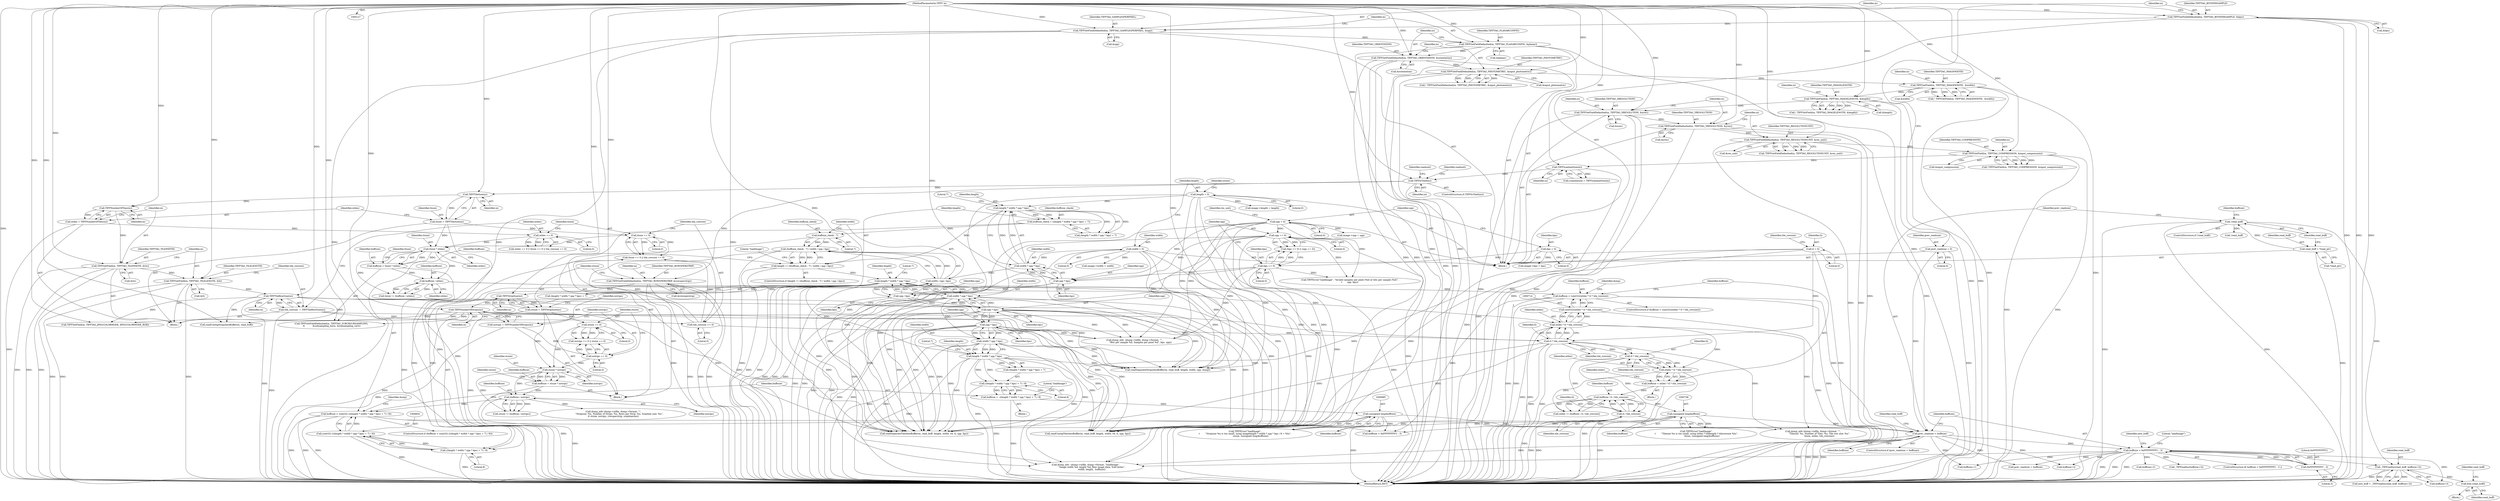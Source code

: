 digraph "0_libtiff_83a4b92815ea04969d494416eaae3d4c6b338e4a#diff-c8b4b355f9b5c06d585b23138e1c185f_5@API" {
"1001009" [label="(Call,free (read_buff))"];
"1001000" [label="(Call,_TIFFrealloc(read_buff, buffsize+3))"];
"1000954" [label="(Call,!read_buff)"];
"1000949" [label="(Call,read_buff = *read_ptr)"];
"1000986" [label="(Call,buffsize > 0xFFFFFFFFU - 3)"];
"1000981" [label="(Call,prev_readsize < buffsize)"];
"1000229" [label="(Call,prev_readsize = 0)"];
"1000711" [label="(Call,buffsize < (uint32)(ntiles * tl * tile_rowsize))"];
"1000700" [label="(Call,buffsize / ntiles)"];
"1000692" [label="(Call,buffsize = tlsize * ntiles)"];
"1000694" [label="(Call,tlsize * ntiles)"];
"1000679" [label="(Call,tlsize == 0)"];
"1000651" [label="(Call,tlsize = TIFFTileSize(in))"];
"1000653" [label="(Call,TIFFTileSize(in))"];
"1000645" [label="(Call,TIFFIsTiled(in))"];
"1000422" [label="(Call,TIFFScanlineSize(in))"];
"1000304" [label="(Call,TIFFGetField(in, TIFFTAG_COMPRESSION, &input_compression))"];
"1000294" [label="(Call,TIFFGetFieldDefaulted(in, TIFFTAG_RESOLUTIONUNIT, &res_unit))"];
"1000287" [label="(Call,TIFFGetFieldDefaulted(in, TIFFTAG_YRESOLUTION, &yres))"];
"1000282" [label="(Call,TIFFGetFieldDefaulted(in, TIFFTAG_XRESOLUTION, &xres))"];
"1000274" [label="(Call,TIFFGetField(in, TIFFTAG_IMAGELENGTH, &length))"];
"1000264" [label="(Call,TIFFGetField(in, TIFFTAG_IMAGEWIDTH,  &width))"];
"1000254" [label="(Call,TIFFGetFieldDefaulted(in, TIFFTAG_PHOTOMETRIC, &input_photometric))"];
"1000247" [label="(Call,TIFFGetFieldDefaulted(in, TIFFTAG_ORIENTATION, &orientation))"];
"1000242" [label="(Call,TIFFGetFieldDefaulted(in, TIFFTAG_PLANARCONFIG, &planar))"];
"1000237" [label="(Call,TIFFGetFieldDefaulted(in, TIFFTAG_SAMPLESPERPIXEL, &spp))"];
"1000232" [label="(Call,TIFFGetFieldDefaulted(in, TIFFTAG_BITSPERSAMPLE, &bps))"];
"1000128" [label="(MethodParameterIn,TIFF* in)"];
"1000675" [label="(Call,ntiles == 0)"];
"1000655" [label="(Call,ntiles = TIFFNumberOfTiles(in))"];
"1000657" [label="(Call,TIFFNumberOfTiles(in))"];
"1000713" [label="(Call,(uint32)(ntiles * tl * tile_rowsize))"];
"1000715" [label="(Call,ntiles * tl * tile_rowsize)"];
"1000717" [label="(Call,tl * tile_rowsize)"];
"1000209" [label="(Call,tl = 0)"];
"1000682" [label="(Call,tile_rowsize == 0)"];
"1000669" [label="(Call,tile_rowsize  = TIFFTileRowSize(in))"];
"1000671" [label="(Call,TIFFTileRowSize(in))"];
"1000664" [label="(Call,TIFFGetField(in, TIFFTAG_TILELENGTH, &tl))"];
"1000659" [label="(Call,TIFFGetField(in, TIFFTAG_TILEWIDTH, &tw))"];
"1000851" [label="(Call,buffsize < (uint32) (((length * width * spp * bps) + 7) / 8))"];
"1000810" [label="(Call,buffsize / nstrips)"];
"1000802" [label="(Call,buffsize = stsize * nstrips)"];
"1000804" [label="(Call,stsize * nstrips)"];
"1000779" [label="(Call,stsize = TIFFStripSize(in))"];
"1000781" [label="(Call,TIFFStripSize(in))"];
"1000774" [label="(Call,TIFFGetFieldDefaulted(in, TIFFTAG_ROWSPERSTRIP, &rowsperstrip))"];
"1000792" [label="(Call,stsize == 0)"];
"1000789" [label="(Call,nstrips == 0)"];
"1000783" [label="(Call,nstrips = TIFFNumberOfStrips(in))"];
"1000785" [label="(Call,TIFFNumberOfStrips(in))"];
"1000853" [label="(Call,(uint32) (((length * width * spp * bps) + 7) / 8))"];
"1000855" [label="(Call,((length * width * spp * bps) + 7) / 8)"];
"1000857" [label="(Call,length * width * spp * bps)"];
"1000832" [label="(Call,length != ((buffsize_check - 7) / width / spp / bps))"];
"1000823" [label="(Call,length * width * spp * bps)"];
"1000185" [label="(Call,length = 0)"];
"1000825" [label="(Call,width * spp * bps)"];
"1000181" [label="(Call,width = 0)"];
"1000827" [label="(Call,spp * bps)"];
"1000632" [label="(Call,spp == 0)"];
"1000159" [label="(Call,spp = 0)"];
"1000629" [label="(Call,bps == 0)"];
"1000155" [label="(Call,bps = 0)"];
"1000834" [label="(Call,(buffsize_check - 7) / width / spp / bps)"];
"1000835" [label="(Call,buffsize_check - 7)"];
"1000820" [label="(Call,buffsize_check = ((length * width * spp * bps) + 7))"];
"1000838" [label="(Call,width / spp / bps)"];
"1000840" [label="(Call,spp / bps)"];
"1000859" [label="(Call,width * spp * bps)"];
"1000861" [label="(Call,spp * bps)"];
"1000884" [label="(Call,(unsigned long)buffsize)"];
"1000867" [label="(Call,buffsize =  ((length * width * spp * bps) + 7) / 8)"];
"1000869" [label="(Call,((length * width * spp * bps) + 7) / 8)"];
"1000871" [label="(Call,length * width * spp * bps)"];
"1000873" [label="(Call,width * spp * bps)"];
"1000875" [label="(Call,spp * bps)"];
"1000747" [label="(Call,(unsigned long)buffsize)"];
"1000731" [label="(Call,buffsize / tl / tile_rowsize)"];
"1000721" [label="(Call,buffsize = ntiles * tl * tile_rowsize)"];
"1000723" [label="(Call,ntiles * tl * tile_rowsize)"];
"1000725" [label="(Call,tl * tile_rowsize)"];
"1000733" [label="(Call,tl / tile_rowsize)"];
"1000988" [label="(Call,0xFFFFFFFFU - 3)"];
"1000884" [label="(Call,(unsigned long)buffsize)"];
"1000161" [label="(Literal,0)"];
"1000949" [label="(Call,read_buff = *read_ptr)"];
"1001015" [label="(Call,_TIFFmalloc(buffsize+3))"];
"1000296" [label="(Identifier,TIFFTAG_RESOLUTIONUNIT)"];
"1000257" [label="(Call,&input_photometric)"];
"1000980" [label="(ControlStructure,if (prev_readsize < buffsize))"];
"1000284" [label="(Identifier,TIFFTAG_XRESOLUTION)"];
"1000832" [label="(Call,length != ((buffsize_check - 7) / width / spp / bps))"];
"1000842" [label="(Identifier,bps)"];
"1000696" [label="(Identifier,ntiles)"];
"1000756" [label="(Call,dump_info (dump->infile, dump->format, \"\", \n                 \"Tilesize: %u, Number of Tiles: %u, Tile row size: %u\",\n                 tlsize, ntiles, tile_rowsize))"];
"1000658" [label="(Identifier,in)"];
"1000444" [label="(Call,image->length = length)"];
"1000297" [label="(Call,&res_unit)"];
"1000881" [label="(Literal,\"loadImage\")"];
"1000683" [label="(Identifier,tile_rowsize)"];
"1000255" [label="(Identifier,in)"];
"1000845" [label="(Literal,\"loadImage\")"];
"1000821" [label="(Identifier,buffsize_check)"];
"1001024" [label="(Call,!read_buff)"];
"1000857" [label="(Call,length * width * spp * bps)"];
"1000304" [label="(Call,TIFFGetField(in, TIFFTAG_COMPRESSION, &input_compression))"];
"1000856" [label="(Call,(length * width * spp * bps) + 7)"];
"1000265" [label="(Identifier,in)"];
"1000851" [label="(Call,buffsize < (uint32) (((length * width * spp * bps) + 7) / 8))"];
"1000248" [label="(Identifier,in)"];
"1000672" [label="(Identifier,in)"];
"1000811" [label="(Identifier,buffsize)"];
"1000190" [label="(Identifier,stsize)"];
"1000181" [label="(Call,width = 0)"];
"1001009" [label="(Call,free (read_buff))"];
"1000645" [label="(Call,TIFFIsTiled(in))"];
"1000863" [label="(Identifier,bps)"];
"1000636" [label="(Call,TIFFError(\"loadImage\", \"Invalid samples per pixel (%d) or bits per sample (%d)\",\n\t       spp, bps))"];
"1001008" [label="(Block,)"];
"1001177" [label="(Call,dump_info  (dump->infile, dump->format, \"\", \n                \"Bits per sample %d, Samples per pixel %d\", bps, spp))"];
"1000988" [label="(Call,0xFFFFFFFFU - 3)"];
"1000868" [label="(Identifier,buffsize)"];
"1000263" [label="(Call,! TIFFGetField(in, TIFFTAG_IMAGEWIDTH,  &width))"];
"1000730" [label="(Identifier,ntiles)"];
"1000420" [label="(Call,scanlinesize = TIFFScanlineSize(in))"];
"1000256" [label="(Identifier,TIFFTAG_PHOTOMETRIC)"];
"1000867" [label="(Call,buffsize =  ((length * width * spp * bps) + 7) / 8)"];
"1000726" [label="(Identifier,tl)"];
"1000880" [label="(Call,TIFFError(\"loadImage\",\n\t        \"Stripsize %u is too small, using imagelength * width * spp * bps / 8 = %lu\",\n                stsize, (unsigned long)buffsize))"];
"1000802" [label="(Call,buffsize = stsize * nstrips)"];
"1000805" [label="(Identifier,stsize)"];
"1000824" [label="(Identifier,length)"];
"1000862" [label="(Identifier,spp)"];
"1000237" [label="(Call,TIFFGetFieldDefaulted(in, TIFFTAG_SAMPLESPERPIXEL, &spp))"];
"1000132" [label="(Block,)"];
"1000424" [label="(Call,image->bps = bps)"];
"1000699" [label="(Identifier,tlsize)"];
"1000266" [label="(Identifier,TIFFTAG_IMAGEWIDTH)"];
"1001025" [label="(Identifier,read_buff)"];
"1000827" [label="(Call,spp * bps)"];
"1000285" [label="(Call,&xres)"];
"1000429" [label="(Call,image->spp = spp)"];
"1000633" [label="(Identifier,spp)"];
"1000864" [label="(Literal,7)"];
"1000869" [label="(Call,((length * width * spp * bps) + 7) / 8)"];
"1000985" [label="(ControlStructure,if( buffsize > 0xFFFFFFFFU - 3 ))"];
"1001002" [label="(Call,buffsize+3)"];
"1000238" [label="(Identifier,in)"];
"1001041" [label="(Call,buffsize+1)"];
"1000853" [label="(Call,(uint32) (((length * width * spp * bps) + 7) / 8))"];
"1000656" [label="(Identifier,ntiles)"];
"1000998" [label="(Call,new_buff = _TIFFrealloc(read_buff, buffsize+3))"];
"1000678" [label="(Call,tlsize == 0 || tile_rowsize == 0)"];
"1000239" [label="(Identifier,TIFFTAG_SAMPLESPERPIXEL)"];
"1000890" [label="(Identifier,dump)"];
"1000783" [label="(Call,nstrips = TIFFNumberOfStrips(in))"];
"1000825" [label="(Call,width * spp * bps)"];
"1000828" [label="(Identifier,spp)"];
"1000159" [label="(Call,spp = 0)"];
"1000183" [label="(Literal,0)"];
"1000749" [label="(Identifier,buffsize)"];
"1000651" [label="(Call,tlsize = TIFFTileSize(in))"];
"1000244" [label="(Identifier,TIFFTAG_PLANARCONFIG)"];
"1000772" [label="(Identifier,readunit)"];
"1000820" [label="(Call,buffsize_check = ((length * width * spp * bps) + 7))"];
"1000874" [label="(Identifier,width)"];
"1000779" [label="(Call,stsize = TIFFStripSize(in))"];
"1000950" [label="(Identifier,read_buff)"];
"1000789" [label="(Call,nstrips == 0)"];
"1000666" [label="(Identifier,TIFFTAG_TILELENGTH)"];
"1000829" [label="(Identifier,bps)"];
"1000710" [label="(ControlStructure,if (buffsize < (uint32)(ntiles * tl * tile_rowsize)))"];
"1000289" [label="(Identifier,TIFFTAG_YRESOLUTION)"];
"1000723" [label="(Call,ntiles * tl * tile_rowsize)"];
"1000655" [label="(Call,ntiles = TIFFNumberOfTiles(in))"];
"1000156" [label="(Identifier,bps)"];
"1000306" [label="(Identifier,TIFFTAG_COMPRESSION)"];
"1000649" [label="(Identifier,readunit)"];
"1001001" [label="(Identifier,read_buff)"];
"1000293" [label="(Call,!TIFFGetFieldDefaulted(in, TIFFTAG_RESOLUTIONUNIT, &res_unit))"];
"1000267" [label="(Call,&width)"];
"1000982" [label="(Identifier,prev_readsize)"];
"1000422" [label="(Call,TIFFScanlineSize(in))"];
"1001000" [label="(Call,_TIFFrealloc(read_buff, buffsize+3))"];
"1000747" [label="(Call,(unsigned long)buffsize)"];
"1000837" [label="(Literal,7)"];
"1000277" [label="(Call,&length)"];
"1000914" [label="(Call,TIFFSetField(in, TIFFTAG_JPEGCOLORMODE, JPEGCOLORMODE_RGB))"];
"1000676" [label="(Identifier,ntiles)"];
"1000875" [label="(Call,spp * bps)"];
"1000295" [label="(Identifier,in)"];
"1000674" [label="(Call,ntiles == 0 || tlsize == 0 || tile_rowsize == 0)"];
"1000833" [label="(Identifier,length)"];
"1001048" [label="(Call,buffsize+2)"];
"1000423" [label="(Identifier,in)"];
"1000653" [label="(Call,TIFFTileSize(in))"];
"1000886" [label="(Identifier,buffsize)"];
"1000830" [label="(Literal,7)"];
"1000667" [label="(Call,&tl)"];
"1000264" [label="(Call,TIFFGetField(in, TIFFTAG_IMAGEWIDTH,  &width))"];
"1000670" [label="(Identifier,tile_rowsize)"];
"1000185" [label="(Call,length = 0)"];
"1000652" [label="(Identifier,tlsize)"];
"1000646" [label="(Identifier,in)"];
"1000242" [label="(Call,TIFFGetFieldDefaulted(in, TIFFTAG_PLANARCONFIG, &planar))"];
"1000860" [label="(Identifier,width)"];
"1000711" [label="(Call,buffsize < (uint32)(ntiles * tl * tile_rowsize))"];
"1000700" [label="(Call,buffsize / ntiles)"];
"1000632" [label="(Call,spp == 0)"];
"1000283" [label="(Identifier,in)"];
"1000662" [label="(Call,&tw)"];
"1000659" [label="(Call,TIFFGetField(in, TIFFTAG_TILEWIDTH, &tw))"];
"1000839" [label="(Identifier,width)"];
"1000727" [label="(Identifier,tile_rowsize)"];
"1000679" [label="(Call,tlsize == 0)"];
"1000230" [label="(Identifier,prev_readsize)"];
"1000243" [label="(Identifier,in)"];
"1000290" [label="(Call,&yres)"];
"1000809" [label="(Identifier,stsize)"];
"1000305" [label="(Identifier,in)"];
"1000247" [label="(Call,TIFFGetFieldDefaulted(in, TIFFTAG_ORIENTATION, &orientation))"];
"1000249" [label="(Identifier,TIFFTAG_ORIENTATION)"];
"1000831" [label="(ControlStructure,if (length != ((buffsize_check - 7) / width / spp / bps)))"];
"1000634" [label="(Literal,0)"];
"1000721" [label="(Call,buffsize = ntiles * tl * tile_rowsize)"];
"1000664" [label="(Call,TIFFGetField(in, TIFFTAG_TILELENGTH, &tl))"];
"1000718" [label="(Identifier,tl)"];
"1000628" [label="(Call,(bps == 0) || (spp == 0))"];
"1000439" [label="(Call,image->width = width)"];
"1000808" [label="(Call,stsize != (buffsize / nstrips))"];
"1000160" [label="(Identifier,spp)"];
"1000669" [label="(Call,tile_rowsize  = TIFFTileRowSize(in))"];
"1000720" [label="(Block,)"];
"1000861" [label="(Call,spp * bps)"];
"1001084" [label="(Call,readSeparateStripsIntoBuffer(in, read_buff, length, width, spp, dump))"];
"1000253" [label="(Call,! TIFFGetFieldDefaulted(in, TIFFTAG_PHOTOMETRIC, &input_photometric))"];
"1000769" [label="(Block,)"];
"1000234" [label="(Identifier,TIFFTAG_BITSPERSAMPLE)"];
"1000850" [label="(ControlStructure,if (buffsize < (uint32) (((length * width * spp * bps) + 7) / 8)))"];
"1000866" [label="(Block,)"];
"1000870" [label="(Call,(length * width * spp * bps) + 7)"];
"1000182" [label="(Identifier,width)"];
"1000712" [label="(Identifier,buffsize)"];
"1000753" [label="(Identifier,dump)"];
"1000774" [label="(Call,TIFFGetFieldDefaulted(in, TIFFTAG_ROWSPERSTRIP, &rowsperstrip))"];
"1001107" [label="(Call,readContigTilesIntoBuffer(in, read_buff, length, width, tw, tl, spp, bps))"];
"1000735" [label="(Identifier,tile_rowsize)"];
"1000989" [label="(Literal,0xFFFFFFFFU)"];
"1000786" [label="(Identifier,in)"];
"1000303" [label="(Call,!TIFFGetField(in, TIFFTAG_COMPRESSION, &input_compression))"];
"1001012" [label="(Identifier,read_buff)"];
"1000722" [label="(Identifier,buffsize)"];
"1000782" [label="(Identifier,in)"];
"1000715" [label="(Call,ntiles * tl * tile_rowsize)"];
"1000671" [label="(Call,TIFFTileRowSize(in))"];
"1000250" [label="(Call,&orientation)"];
"1000951" [label="(Call,*read_ptr)"];
"1000834" [label="(Call,(buffsize_check - 7) / width / spp / bps)"];
"1000986" [label="(Call,buffsize > 0xFFFFFFFFU - 3)"];
"1000629" [label="(Call,bps == 0)"];
"1000214" [label="(Identifier,tile_rowsize)"];
"1001010" [label="(Identifier,read_buff)"];
"1000695" [label="(Identifier,tlsize)"];
"1000803" [label="(Identifier,buffsize)"];
"1001214" [label="(MethodReturn,RET)"];
"1000858" [label="(Identifier,length)"];
"1000675" [label="(Call,ntiles == 0)"];
"1000804" [label="(Call,stsize * nstrips)"];
"1000240" [label="(Call,&spp)"];
"1000893" [label="(Call,dump_info (dump->infile, dump->format, \"\",\n                 \"Stripsize: %u, Number of Strips: %u, Rows per Strip: %u, Scanline size: %u\",\n\t\t stsize, nstrips, rowsperstrip, scanlinesize))"];
"1000983" [label="(Identifier,buffsize)"];
"1000859" [label="(Call,width * spp * bps)"];
"1000925" [label="(Call,TIFFGetFieldDefaulted(in, TIFFTAG_YCBCRSUBSAMPLING,\n \t\t           &subsampling_horiz, &subsampling_vert))"];
"1000791" [label="(Literal,0)"];
"1000187" [label="(Literal,0)"];
"1000211" [label="(Literal,0)"];
"1000231" [label="(Literal,0)"];
"1000694" [label="(Call,tlsize * ntiles)"];
"1000288" [label="(Identifier,in)"];
"1000698" [label="(Call,tlsize != (buffsize / ntiles))"];
"1000840" [label="(Call,spp / bps)"];
"1000630" [label="(Identifier,bps)"];
"1000233" [label="(Identifier,in)"];
"1000665" [label="(Identifier,in)"];
"1000307" [label="(Call,&input_compression)"];
"1000810" [label="(Call,buffsize / nstrips)"];
"1000682" [label="(Call,tile_rowsize == 0)"];
"1000981" [label="(Call,prev_readsize < buffsize)"];
"1000725" [label="(Call,tl * tile_rowsize)"];
"1000282" [label="(Call,TIFFGetFieldDefaulted(in, TIFFTAG_XRESOLUTION, &xres))"];
"1000294" [label="(Call,TIFFGetFieldDefaulted(in, TIFFTAG_RESOLUTIONUNIT, &res_unit))"];
"1000958" [label="(Call,buffsize > 0xFFFFFFFFU - 3)"];
"1000128" [label="(MethodParameterIn,TIFF* in)"];
"1000877" [label="(Identifier,bps)"];
"1000713" [label="(Call,(uint32)(ntiles * tl * tile_rowsize))"];
"1000692" [label="(Call,buffsize = tlsize * ntiles)"];
"1000274" [label="(Call,TIFFGetField(in, TIFFTAG_IMAGELENGTH, &length))"];
"1000235" [label="(Call,&bps)"];
"1000677" [label="(Literal,0)"];
"1000793" [label="(Identifier,stsize)"];
"1000186" [label="(Identifier,length)"];
"1000232" [label="(Call,TIFFGetFieldDefaulted(in, TIFFTAG_BITSPERSAMPLE, &bps))"];
"1000660" [label="(Identifier,in)"];
"1000729" [label="(Call,ntiles != (buffsize / tl / tile_rowsize))"];
"1000733" [label="(Call,tl / tile_rowsize)"];
"1000654" [label="(Identifier,in)"];
"1000781" [label="(Call,TIFFStripSize(in))"];
"1000164" [label="(Identifier,res_unit)"];
"1000812" [label="(Identifier,nstrips)"];
"1000954" [label="(Call,!read_buff)"];
"1000841" [label="(Identifier,spp)"];
"1000879" [label="(Literal,8)"];
"1000743" [label="(Call,TIFFError(\"loadImage\",\n\t        \"Tilesize %u is too small, using ntiles * tilelength * tilerowsize %lu\",\n                tlsize, (unsigned long)buffsize))"];
"1000701" [label="(Identifier,buffsize)"];
"1000717" [label="(Call,tl * tile_rowsize)"];
"1000693" [label="(Identifier,buffsize)"];
"1000275" [label="(Identifier,in)"];
"1000681" [label="(Literal,0)"];
"1000229" [label="(Call,prev_readsize = 0)"];
"1000210" [label="(Identifier,tl)"];
"1000273" [label="(Call,! TIFFGetField(in, TIFFTAG_IMAGELENGTH, &length))"];
"1000155" [label="(Call,bps = 0)"];
"1000254" [label="(Call,TIFFGetFieldDefaulted(in, TIFFTAG_PHOTOMETRIC, &input_photometric))"];
"1000878" [label="(Literal,7)"];
"1000838" [label="(Call,width / spp / bps)"];
"1000865" [label="(Literal,8)"];
"1000716" [label="(Identifier,ntiles)"];
"1000684" [label="(Literal,0)"];
"1000657" [label="(Call,TIFFNumberOfTiles(in))"];
"1000245" [label="(Call,&planar)"];
"1000776" [label="(Identifier,TIFFTAG_ROWSPERSTRIP)"];
"1000790" [label="(Identifier,nstrips)"];
"1000157" [label="(Literal,0)"];
"1000873" [label="(Call,width * spp * bps)"];
"1000784" [label="(Identifier,nstrips)"];
"1000647" [label="(Block,)"];
"1000734" [label="(Identifier,tl)"];
"1000644" [label="(ControlStructure,if (TIFFIsTiled(in)))"];
"1000806" [label="(Identifier,nstrips)"];
"1000702" [label="(Identifier,ntiles)"];
"1000777" [label="(Call,&rowsperstrip)"];
"1000287" [label="(Call,TIFFGetFieldDefaulted(in, TIFFTAG_YRESOLUTION, &yres))"];
"1000855" [label="(Call,((length * width * spp * bps) + 7) / 8)"];
"1000993" [label="(Literal,\"loadImage\")"];
"1000852" [label="(Identifier,buffsize)"];
"1000719" [label="(Identifier,tile_rowsize)"];
"1000871" [label="(Call,length * width * spp * bps)"];
"1000876" [label="(Identifier,spp)"];
"1000835" [label="(Call,buffsize_check - 7)"];
"1000209" [label="(Call,tl = 0)"];
"1000661" [label="(Identifier,TIFFTAG_TILEWIDTH)"];
"1000731" [label="(Call,buffsize / tl / tile_rowsize)"];
"1001127" [label="(Call,readSeparateTilesIntoBuffer(in, read_buff, length, width, tw, tl, spp, bps))"];
"1000680" [label="(Identifier,tlsize)"];
"1000836" [label="(Identifier,buffsize_check)"];
"1000794" [label="(Literal,0)"];
"1001052" [label="(Call,prev_readsize = buffsize)"];
"1001165" [label="(Call,dump_info  (dump->infile, dump->format, \"loadImage\", \n                \"Image width %d, length %d, Raw image data, %4d bytes\",\n                width, length,  buffsize))"];
"1000792" [label="(Call,stsize == 0)"];
"1000785" [label="(Call,TIFFNumberOfStrips(in))"];
"1000724" [label="(Identifier,ntiles)"];
"1000999" [label="(Identifier,new_buff)"];
"1000775" [label="(Identifier,in)"];
"1000826" [label="(Identifier,width)"];
"1000955" [label="(Identifier,read_buff)"];
"1001016" [label="(Call,buffsize+3)"];
"1000788" [label="(Call,nstrips == 0 || stsize == 0)"];
"1000823" [label="(Call,length * width * spp * bps)"];
"1000276" [label="(Identifier,TIFFTAG_IMAGELENGTH)"];
"1000990" [label="(Literal,3)"];
"1000732" [label="(Identifier,buffsize)"];
"1000959" [label="(Identifier,buffsize)"];
"1001070" [label="(Call,readContigStripsIntoBuffer(in, read_buff))"];
"1000822" [label="(Call,(length * width * spp * bps) + 7)"];
"1000872" [label="(Identifier,length)"];
"1000987" [label="(Identifier,buffsize)"];
"1000953" [label="(ControlStructure,if (!read_buff))"];
"1000631" [label="(Literal,0)"];
"1000780" [label="(Identifier,stsize)"];
"1001009" -> "1001008"  [label="AST: "];
"1001009" -> "1001010"  [label="CFG: "];
"1001010" -> "1001009"  [label="AST: "];
"1001012" -> "1001009"  [label="CFG: "];
"1001000" -> "1001009"  [label="DDG: "];
"1001000" -> "1000998"  [label="AST: "];
"1001000" -> "1001002"  [label="CFG: "];
"1001001" -> "1001000"  [label="AST: "];
"1001002" -> "1001000"  [label="AST: "];
"1000998" -> "1001000"  [label="CFG: "];
"1001000" -> "1001214"  [label="DDG: "];
"1001000" -> "1000998"  [label="DDG: "];
"1001000" -> "1000998"  [label="DDG: "];
"1000954" -> "1001000"  [label="DDG: "];
"1000986" -> "1001000"  [label="DDG: "];
"1000954" -> "1000953"  [label="AST: "];
"1000954" -> "1000955"  [label="CFG: "];
"1000955" -> "1000954"  [label="AST: "];
"1000959" -> "1000954"  [label="CFG: "];
"1000982" -> "1000954"  [label="CFG: "];
"1000954" -> "1001214"  [label="DDG: "];
"1000954" -> "1001214"  [label="DDG: "];
"1000949" -> "1000954"  [label="DDG: "];
"1000954" -> "1001024"  [label="DDG: "];
"1000949" -> "1000132"  [label="AST: "];
"1000949" -> "1000951"  [label="CFG: "];
"1000950" -> "1000949"  [label="AST: "];
"1000951" -> "1000949"  [label="AST: "];
"1000955" -> "1000949"  [label="CFG: "];
"1000949" -> "1001214"  [label="DDG: "];
"1000986" -> "1000985"  [label="AST: "];
"1000986" -> "1000988"  [label="CFG: "];
"1000987" -> "1000986"  [label="AST: "];
"1000988" -> "1000986"  [label="AST: "];
"1000993" -> "1000986"  [label="CFG: "];
"1000999" -> "1000986"  [label="CFG: "];
"1000986" -> "1001214"  [label="DDG: "];
"1000986" -> "1001214"  [label="DDG: "];
"1000986" -> "1001214"  [label="DDG: "];
"1000981" -> "1000986"  [label="DDG: "];
"1000988" -> "1000986"  [label="DDG: "];
"1000988" -> "1000986"  [label="DDG: "];
"1000986" -> "1001002"  [label="DDG: "];
"1000986" -> "1001015"  [label="DDG: "];
"1000986" -> "1001016"  [label="DDG: "];
"1000986" -> "1001041"  [label="DDG: "];
"1000986" -> "1001048"  [label="DDG: "];
"1000986" -> "1001052"  [label="DDG: "];
"1000986" -> "1001165"  [label="DDG: "];
"1000981" -> "1000980"  [label="AST: "];
"1000981" -> "1000983"  [label="CFG: "];
"1000982" -> "1000981"  [label="AST: "];
"1000983" -> "1000981"  [label="AST: "];
"1000987" -> "1000981"  [label="CFG: "];
"1001025" -> "1000981"  [label="CFG: "];
"1000981" -> "1001214"  [label="DDG: "];
"1000981" -> "1001214"  [label="DDG: "];
"1000981" -> "1001214"  [label="DDG: "];
"1000229" -> "1000981"  [label="DDG: "];
"1000711" -> "1000981"  [label="DDG: "];
"1000851" -> "1000981"  [label="DDG: "];
"1000884" -> "1000981"  [label="DDG: "];
"1000747" -> "1000981"  [label="DDG: "];
"1000981" -> "1001041"  [label="DDG: "];
"1000981" -> "1001048"  [label="DDG: "];
"1000981" -> "1001052"  [label="DDG: "];
"1000981" -> "1001165"  [label="DDG: "];
"1000229" -> "1000132"  [label="AST: "];
"1000229" -> "1000231"  [label="CFG: "];
"1000230" -> "1000229"  [label="AST: "];
"1000231" -> "1000229"  [label="AST: "];
"1000233" -> "1000229"  [label="CFG: "];
"1000229" -> "1001214"  [label="DDG: "];
"1000711" -> "1000710"  [label="AST: "];
"1000711" -> "1000713"  [label="CFG: "];
"1000712" -> "1000711"  [label="AST: "];
"1000713" -> "1000711"  [label="AST: "];
"1000722" -> "1000711"  [label="CFG: "];
"1000753" -> "1000711"  [label="CFG: "];
"1000711" -> "1001214"  [label="DDG: "];
"1000711" -> "1001214"  [label="DDG: "];
"1000711" -> "1001214"  [label="DDG: "];
"1000700" -> "1000711"  [label="DDG: "];
"1000713" -> "1000711"  [label="DDG: "];
"1000711" -> "1000958"  [label="DDG: "];
"1000700" -> "1000698"  [label="AST: "];
"1000700" -> "1000702"  [label="CFG: "];
"1000701" -> "1000700"  [label="AST: "];
"1000702" -> "1000700"  [label="AST: "];
"1000698" -> "1000700"  [label="CFG: "];
"1000700" -> "1000698"  [label="DDG: "];
"1000700" -> "1000698"  [label="DDG: "];
"1000692" -> "1000700"  [label="DDG: "];
"1000694" -> "1000700"  [label="DDG: "];
"1000700" -> "1000715"  [label="DDG: "];
"1000692" -> "1000647"  [label="AST: "];
"1000692" -> "1000694"  [label="CFG: "];
"1000693" -> "1000692"  [label="AST: "];
"1000694" -> "1000692"  [label="AST: "];
"1000699" -> "1000692"  [label="CFG: "];
"1000692" -> "1001214"  [label="DDG: "];
"1000694" -> "1000692"  [label="DDG: "];
"1000694" -> "1000692"  [label="DDG: "];
"1000694" -> "1000696"  [label="CFG: "];
"1000695" -> "1000694"  [label="AST: "];
"1000696" -> "1000694"  [label="AST: "];
"1000679" -> "1000694"  [label="DDG: "];
"1000651" -> "1000694"  [label="DDG: "];
"1000675" -> "1000694"  [label="DDG: "];
"1000694" -> "1000698"  [label="DDG: "];
"1000679" -> "1000678"  [label="AST: "];
"1000679" -> "1000681"  [label="CFG: "];
"1000680" -> "1000679"  [label="AST: "];
"1000681" -> "1000679"  [label="AST: "];
"1000683" -> "1000679"  [label="CFG: "];
"1000678" -> "1000679"  [label="CFG: "];
"1000679" -> "1000678"  [label="DDG: "];
"1000679" -> "1000678"  [label="DDG: "];
"1000651" -> "1000679"  [label="DDG: "];
"1000651" -> "1000647"  [label="AST: "];
"1000651" -> "1000653"  [label="CFG: "];
"1000652" -> "1000651"  [label="AST: "];
"1000653" -> "1000651"  [label="AST: "];
"1000656" -> "1000651"  [label="CFG: "];
"1000651" -> "1001214"  [label="DDG: "];
"1000653" -> "1000651"  [label="DDG: "];
"1000653" -> "1000654"  [label="CFG: "];
"1000654" -> "1000653"  [label="AST: "];
"1000645" -> "1000653"  [label="DDG: "];
"1000128" -> "1000653"  [label="DDG: "];
"1000653" -> "1000657"  [label="DDG: "];
"1000645" -> "1000644"  [label="AST: "];
"1000645" -> "1000646"  [label="CFG: "];
"1000646" -> "1000645"  [label="AST: "];
"1000649" -> "1000645"  [label="CFG: "];
"1000772" -> "1000645"  [label="CFG: "];
"1000645" -> "1001214"  [label="DDG: "];
"1000422" -> "1000645"  [label="DDG: "];
"1000128" -> "1000645"  [label="DDG: "];
"1000645" -> "1000774"  [label="DDG: "];
"1000422" -> "1000420"  [label="AST: "];
"1000422" -> "1000423"  [label="CFG: "];
"1000423" -> "1000422"  [label="AST: "];
"1000420" -> "1000422"  [label="CFG: "];
"1000422" -> "1001214"  [label="DDG: "];
"1000422" -> "1000420"  [label="DDG: "];
"1000304" -> "1000422"  [label="DDG: "];
"1000128" -> "1000422"  [label="DDG: "];
"1000304" -> "1000303"  [label="AST: "];
"1000304" -> "1000307"  [label="CFG: "];
"1000305" -> "1000304"  [label="AST: "];
"1000306" -> "1000304"  [label="AST: "];
"1000307" -> "1000304"  [label="AST: "];
"1000303" -> "1000304"  [label="CFG: "];
"1000304" -> "1001214"  [label="DDG: "];
"1000304" -> "1001214"  [label="DDG: "];
"1000304" -> "1000303"  [label="DDG: "];
"1000304" -> "1000303"  [label="DDG: "];
"1000304" -> "1000303"  [label="DDG: "];
"1000294" -> "1000304"  [label="DDG: "];
"1000128" -> "1000304"  [label="DDG: "];
"1000294" -> "1000293"  [label="AST: "];
"1000294" -> "1000297"  [label="CFG: "];
"1000295" -> "1000294"  [label="AST: "];
"1000296" -> "1000294"  [label="AST: "];
"1000297" -> "1000294"  [label="AST: "];
"1000293" -> "1000294"  [label="CFG: "];
"1000294" -> "1001214"  [label="DDG: "];
"1000294" -> "1001214"  [label="DDG: "];
"1000294" -> "1000293"  [label="DDG: "];
"1000294" -> "1000293"  [label="DDG: "];
"1000294" -> "1000293"  [label="DDG: "];
"1000287" -> "1000294"  [label="DDG: "];
"1000128" -> "1000294"  [label="DDG: "];
"1000287" -> "1000132"  [label="AST: "];
"1000287" -> "1000290"  [label="CFG: "];
"1000288" -> "1000287"  [label="AST: "];
"1000289" -> "1000287"  [label="AST: "];
"1000290" -> "1000287"  [label="AST: "];
"1000295" -> "1000287"  [label="CFG: "];
"1000287" -> "1001214"  [label="DDG: "];
"1000287" -> "1001214"  [label="DDG: "];
"1000287" -> "1001214"  [label="DDG: "];
"1000282" -> "1000287"  [label="DDG: "];
"1000128" -> "1000287"  [label="DDG: "];
"1000282" -> "1000132"  [label="AST: "];
"1000282" -> "1000285"  [label="CFG: "];
"1000283" -> "1000282"  [label="AST: "];
"1000284" -> "1000282"  [label="AST: "];
"1000285" -> "1000282"  [label="AST: "];
"1000288" -> "1000282"  [label="CFG: "];
"1000282" -> "1001214"  [label="DDG: "];
"1000282" -> "1001214"  [label="DDG: "];
"1000282" -> "1001214"  [label="DDG: "];
"1000274" -> "1000282"  [label="DDG: "];
"1000128" -> "1000282"  [label="DDG: "];
"1000274" -> "1000273"  [label="AST: "];
"1000274" -> "1000277"  [label="CFG: "];
"1000275" -> "1000274"  [label="AST: "];
"1000276" -> "1000274"  [label="AST: "];
"1000277" -> "1000274"  [label="AST: "];
"1000273" -> "1000274"  [label="CFG: "];
"1000274" -> "1001214"  [label="DDG: "];
"1000274" -> "1001214"  [label="DDG: "];
"1000274" -> "1000273"  [label="DDG: "];
"1000274" -> "1000273"  [label="DDG: "];
"1000274" -> "1000273"  [label="DDG: "];
"1000264" -> "1000274"  [label="DDG: "];
"1000128" -> "1000274"  [label="DDG: "];
"1000264" -> "1000263"  [label="AST: "];
"1000264" -> "1000267"  [label="CFG: "];
"1000265" -> "1000264"  [label="AST: "];
"1000266" -> "1000264"  [label="AST: "];
"1000267" -> "1000264"  [label="AST: "];
"1000263" -> "1000264"  [label="CFG: "];
"1000264" -> "1001214"  [label="DDG: "];
"1000264" -> "1001214"  [label="DDG: "];
"1000264" -> "1000263"  [label="DDG: "];
"1000264" -> "1000263"  [label="DDG: "];
"1000264" -> "1000263"  [label="DDG: "];
"1000254" -> "1000264"  [label="DDG: "];
"1000128" -> "1000264"  [label="DDG: "];
"1000254" -> "1000253"  [label="AST: "];
"1000254" -> "1000257"  [label="CFG: "];
"1000255" -> "1000254"  [label="AST: "];
"1000256" -> "1000254"  [label="AST: "];
"1000257" -> "1000254"  [label="AST: "];
"1000253" -> "1000254"  [label="CFG: "];
"1000254" -> "1001214"  [label="DDG: "];
"1000254" -> "1001214"  [label="DDG: "];
"1000254" -> "1000253"  [label="DDG: "];
"1000254" -> "1000253"  [label="DDG: "];
"1000254" -> "1000253"  [label="DDG: "];
"1000247" -> "1000254"  [label="DDG: "];
"1000128" -> "1000254"  [label="DDG: "];
"1000247" -> "1000132"  [label="AST: "];
"1000247" -> "1000250"  [label="CFG: "];
"1000248" -> "1000247"  [label="AST: "];
"1000249" -> "1000247"  [label="AST: "];
"1000250" -> "1000247"  [label="AST: "];
"1000255" -> "1000247"  [label="CFG: "];
"1000247" -> "1001214"  [label="DDG: "];
"1000247" -> "1001214"  [label="DDG: "];
"1000247" -> "1001214"  [label="DDG: "];
"1000242" -> "1000247"  [label="DDG: "];
"1000128" -> "1000247"  [label="DDG: "];
"1000242" -> "1000132"  [label="AST: "];
"1000242" -> "1000245"  [label="CFG: "];
"1000243" -> "1000242"  [label="AST: "];
"1000244" -> "1000242"  [label="AST: "];
"1000245" -> "1000242"  [label="AST: "];
"1000248" -> "1000242"  [label="CFG: "];
"1000242" -> "1001214"  [label="DDG: "];
"1000242" -> "1001214"  [label="DDG: "];
"1000242" -> "1001214"  [label="DDG: "];
"1000237" -> "1000242"  [label="DDG: "];
"1000128" -> "1000242"  [label="DDG: "];
"1000237" -> "1000132"  [label="AST: "];
"1000237" -> "1000240"  [label="CFG: "];
"1000238" -> "1000237"  [label="AST: "];
"1000239" -> "1000237"  [label="AST: "];
"1000240" -> "1000237"  [label="AST: "];
"1000243" -> "1000237"  [label="CFG: "];
"1000237" -> "1001214"  [label="DDG: "];
"1000237" -> "1001214"  [label="DDG: "];
"1000237" -> "1001214"  [label="DDG: "];
"1000232" -> "1000237"  [label="DDG: "];
"1000128" -> "1000237"  [label="DDG: "];
"1000232" -> "1000132"  [label="AST: "];
"1000232" -> "1000235"  [label="CFG: "];
"1000233" -> "1000232"  [label="AST: "];
"1000234" -> "1000232"  [label="AST: "];
"1000235" -> "1000232"  [label="AST: "];
"1000238" -> "1000232"  [label="CFG: "];
"1000232" -> "1001214"  [label="DDG: "];
"1000232" -> "1001214"  [label="DDG: "];
"1000232" -> "1001214"  [label="DDG: "];
"1000128" -> "1000232"  [label="DDG: "];
"1000128" -> "1000127"  [label="AST: "];
"1000128" -> "1001214"  [label="DDG: "];
"1000128" -> "1000657"  [label="DDG: "];
"1000128" -> "1000659"  [label="DDG: "];
"1000128" -> "1000664"  [label="DDG: "];
"1000128" -> "1000671"  [label="DDG: "];
"1000128" -> "1000774"  [label="DDG: "];
"1000128" -> "1000781"  [label="DDG: "];
"1000128" -> "1000785"  [label="DDG: "];
"1000128" -> "1000914"  [label="DDG: "];
"1000128" -> "1000925"  [label="DDG: "];
"1000128" -> "1001070"  [label="DDG: "];
"1000128" -> "1001084"  [label="DDG: "];
"1000128" -> "1001107"  [label="DDG: "];
"1000128" -> "1001127"  [label="DDG: "];
"1000675" -> "1000674"  [label="AST: "];
"1000675" -> "1000677"  [label="CFG: "];
"1000676" -> "1000675"  [label="AST: "];
"1000677" -> "1000675"  [label="AST: "];
"1000680" -> "1000675"  [label="CFG: "];
"1000674" -> "1000675"  [label="CFG: "];
"1000675" -> "1000674"  [label="DDG: "];
"1000675" -> "1000674"  [label="DDG: "];
"1000655" -> "1000675"  [label="DDG: "];
"1000655" -> "1000647"  [label="AST: "];
"1000655" -> "1000657"  [label="CFG: "];
"1000656" -> "1000655"  [label="AST: "];
"1000657" -> "1000655"  [label="AST: "];
"1000660" -> "1000655"  [label="CFG: "];
"1000655" -> "1001214"  [label="DDG: "];
"1000657" -> "1000655"  [label="DDG: "];
"1000657" -> "1000658"  [label="CFG: "];
"1000658" -> "1000657"  [label="AST: "];
"1000657" -> "1000659"  [label="DDG: "];
"1000713" -> "1000715"  [label="CFG: "];
"1000714" -> "1000713"  [label="AST: "];
"1000715" -> "1000713"  [label="AST: "];
"1000713" -> "1001214"  [label="DDG: "];
"1000715" -> "1000713"  [label="DDG: "];
"1000715" -> "1000713"  [label="DDG: "];
"1000715" -> "1000717"  [label="CFG: "];
"1000716" -> "1000715"  [label="AST: "];
"1000717" -> "1000715"  [label="AST: "];
"1000715" -> "1001214"  [label="DDG: "];
"1000715" -> "1001214"  [label="DDG: "];
"1000717" -> "1000715"  [label="DDG: "];
"1000717" -> "1000715"  [label="DDG: "];
"1000715" -> "1000723"  [label="DDG: "];
"1000715" -> "1000756"  [label="DDG: "];
"1000717" -> "1000719"  [label="CFG: "];
"1000718" -> "1000717"  [label="AST: "];
"1000719" -> "1000717"  [label="AST: "];
"1000717" -> "1001214"  [label="DDG: "];
"1000717" -> "1001214"  [label="DDG: "];
"1000209" -> "1000717"  [label="DDG: "];
"1000682" -> "1000717"  [label="DDG: "];
"1000669" -> "1000717"  [label="DDG: "];
"1000717" -> "1000725"  [label="DDG: "];
"1000717" -> "1000725"  [label="DDG: "];
"1000717" -> "1000756"  [label="DDG: "];
"1000717" -> "1001107"  [label="DDG: "];
"1000717" -> "1001127"  [label="DDG: "];
"1000209" -> "1000132"  [label="AST: "];
"1000209" -> "1000211"  [label="CFG: "];
"1000210" -> "1000209"  [label="AST: "];
"1000211" -> "1000209"  [label="AST: "];
"1000214" -> "1000209"  [label="CFG: "];
"1000209" -> "1001214"  [label="DDG: "];
"1000209" -> "1001107"  [label="DDG: "];
"1000209" -> "1001127"  [label="DDG: "];
"1000682" -> "1000678"  [label="AST: "];
"1000682" -> "1000684"  [label="CFG: "];
"1000683" -> "1000682"  [label="AST: "];
"1000684" -> "1000682"  [label="AST: "];
"1000678" -> "1000682"  [label="CFG: "];
"1000682" -> "1000678"  [label="DDG: "];
"1000682" -> "1000678"  [label="DDG: "];
"1000669" -> "1000682"  [label="DDG: "];
"1000669" -> "1000647"  [label="AST: "];
"1000669" -> "1000671"  [label="CFG: "];
"1000670" -> "1000669"  [label="AST: "];
"1000671" -> "1000669"  [label="AST: "];
"1000676" -> "1000669"  [label="CFG: "];
"1000669" -> "1001214"  [label="DDG: "];
"1000671" -> "1000669"  [label="DDG: "];
"1000671" -> "1000672"  [label="CFG: "];
"1000672" -> "1000671"  [label="AST: "];
"1000671" -> "1001214"  [label="DDG: "];
"1000664" -> "1000671"  [label="DDG: "];
"1000671" -> "1000914"  [label="DDG: "];
"1000671" -> "1000925"  [label="DDG: "];
"1000671" -> "1001070"  [label="DDG: "];
"1000671" -> "1001084"  [label="DDG: "];
"1000671" -> "1001107"  [label="DDG: "];
"1000671" -> "1001127"  [label="DDG: "];
"1000664" -> "1000647"  [label="AST: "];
"1000664" -> "1000667"  [label="CFG: "];
"1000665" -> "1000664"  [label="AST: "];
"1000666" -> "1000664"  [label="AST: "];
"1000667" -> "1000664"  [label="AST: "];
"1000670" -> "1000664"  [label="CFG: "];
"1000664" -> "1001214"  [label="DDG: "];
"1000664" -> "1001214"  [label="DDG: "];
"1000664" -> "1001214"  [label="DDG: "];
"1000659" -> "1000664"  [label="DDG: "];
"1000659" -> "1000647"  [label="AST: "];
"1000659" -> "1000662"  [label="CFG: "];
"1000660" -> "1000659"  [label="AST: "];
"1000661" -> "1000659"  [label="AST: "];
"1000662" -> "1000659"  [label="AST: "];
"1000665" -> "1000659"  [label="CFG: "];
"1000659" -> "1001214"  [label="DDG: "];
"1000659" -> "1001214"  [label="DDG: "];
"1000659" -> "1001214"  [label="DDG: "];
"1000851" -> "1000850"  [label="AST: "];
"1000851" -> "1000853"  [label="CFG: "];
"1000852" -> "1000851"  [label="AST: "];
"1000853" -> "1000851"  [label="AST: "];
"1000868" -> "1000851"  [label="CFG: "];
"1000890" -> "1000851"  [label="CFG: "];
"1000851" -> "1001214"  [label="DDG: "];
"1000851" -> "1001214"  [label="DDG: "];
"1000851" -> "1001214"  [label="DDG: "];
"1000810" -> "1000851"  [label="DDG: "];
"1000853" -> "1000851"  [label="DDG: "];
"1000851" -> "1000958"  [label="DDG: "];
"1000810" -> "1000808"  [label="AST: "];
"1000810" -> "1000812"  [label="CFG: "];
"1000811" -> "1000810"  [label="AST: "];
"1000812" -> "1000810"  [label="AST: "];
"1000808" -> "1000810"  [label="CFG: "];
"1000810" -> "1001214"  [label="DDG: "];
"1000810" -> "1000808"  [label="DDG: "];
"1000810" -> "1000808"  [label="DDG: "];
"1000802" -> "1000810"  [label="DDG: "];
"1000804" -> "1000810"  [label="DDG: "];
"1000810" -> "1000893"  [label="DDG: "];
"1000802" -> "1000769"  [label="AST: "];
"1000802" -> "1000804"  [label="CFG: "];
"1000803" -> "1000802"  [label="AST: "];
"1000804" -> "1000802"  [label="AST: "];
"1000809" -> "1000802"  [label="CFG: "];
"1000802" -> "1001214"  [label="DDG: "];
"1000804" -> "1000802"  [label="DDG: "];
"1000804" -> "1000802"  [label="DDG: "];
"1000804" -> "1000806"  [label="CFG: "];
"1000805" -> "1000804"  [label="AST: "];
"1000806" -> "1000804"  [label="AST: "];
"1000779" -> "1000804"  [label="DDG: "];
"1000792" -> "1000804"  [label="DDG: "];
"1000789" -> "1000804"  [label="DDG: "];
"1000804" -> "1000808"  [label="DDG: "];
"1000779" -> "1000769"  [label="AST: "];
"1000779" -> "1000781"  [label="CFG: "];
"1000780" -> "1000779"  [label="AST: "];
"1000781" -> "1000779"  [label="AST: "];
"1000784" -> "1000779"  [label="CFG: "];
"1000779" -> "1001214"  [label="DDG: "];
"1000781" -> "1000779"  [label="DDG: "];
"1000779" -> "1000792"  [label="DDG: "];
"1000781" -> "1000782"  [label="CFG: "];
"1000782" -> "1000781"  [label="AST: "];
"1000774" -> "1000781"  [label="DDG: "];
"1000781" -> "1000785"  [label="DDG: "];
"1000774" -> "1000769"  [label="AST: "];
"1000774" -> "1000777"  [label="CFG: "];
"1000775" -> "1000774"  [label="AST: "];
"1000776" -> "1000774"  [label="AST: "];
"1000777" -> "1000774"  [label="AST: "];
"1000780" -> "1000774"  [label="CFG: "];
"1000774" -> "1001214"  [label="DDG: "];
"1000774" -> "1001214"  [label="DDG: "];
"1000774" -> "1001214"  [label="DDG: "];
"1000792" -> "1000788"  [label="AST: "];
"1000792" -> "1000794"  [label="CFG: "];
"1000793" -> "1000792"  [label="AST: "];
"1000794" -> "1000792"  [label="AST: "];
"1000788" -> "1000792"  [label="CFG: "];
"1000792" -> "1000788"  [label="DDG: "];
"1000792" -> "1000788"  [label="DDG: "];
"1000789" -> "1000788"  [label="AST: "];
"1000789" -> "1000791"  [label="CFG: "];
"1000790" -> "1000789"  [label="AST: "];
"1000791" -> "1000789"  [label="AST: "];
"1000793" -> "1000789"  [label="CFG: "];
"1000788" -> "1000789"  [label="CFG: "];
"1000789" -> "1000788"  [label="DDG: "];
"1000789" -> "1000788"  [label="DDG: "];
"1000783" -> "1000789"  [label="DDG: "];
"1000783" -> "1000769"  [label="AST: "];
"1000783" -> "1000785"  [label="CFG: "];
"1000784" -> "1000783"  [label="AST: "];
"1000785" -> "1000783"  [label="AST: "];
"1000790" -> "1000783"  [label="CFG: "];
"1000783" -> "1001214"  [label="DDG: "];
"1000785" -> "1000783"  [label="DDG: "];
"1000785" -> "1000786"  [label="CFG: "];
"1000786" -> "1000785"  [label="AST: "];
"1000785" -> "1001214"  [label="DDG: "];
"1000785" -> "1000914"  [label="DDG: "];
"1000785" -> "1000925"  [label="DDG: "];
"1000785" -> "1001070"  [label="DDG: "];
"1000785" -> "1001084"  [label="DDG: "];
"1000785" -> "1001107"  [label="DDG: "];
"1000785" -> "1001127"  [label="DDG: "];
"1000853" -> "1000855"  [label="CFG: "];
"1000854" -> "1000853"  [label="AST: "];
"1000855" -> "1000853"  [label="AST: "];
"1000853" -> "1001214"  [label="DDG: "];
"1000855" -> "1000853"  [label="DDG: "];
"1000855" -> "1000853"  [label="DDG: "];
"1000855" -> "1000865"  [label="CFG: "];
"1000856" -> "1000855"  [label="AST: "];
"1000865" -> "1000855"  [label="AST: "];
"1000855" -> "1001214"  [label="DDG: "];
"1000857" -> "1000855"  [label="DDG: "];
"1000857" -> "1000855"  [label="DDG: "];
"1000857" -> "1000856"  [label="AST: "];
"1000857" -> "1000859"  [label="CFG: "];
"1000858" -> "1000857"  [label="AST: "];
"1000859" -> "1000857"  [label="AST: "];
"1000864" -> "1000857"  [label="CFG: "];
"1000857" -> "1001214"  [label="DDG: "];
"1000857" -> "1001214"  [label="DDG: "];
"1000857" -> "1000856"  [label="DDG: "];
"1000857" -> "1000856"  [label="DDG: "];
"1000832" -> "1000857"  [label="DDG: "];
"1000859" -> "1000857"  [label="DDG: "];
"1000859" -> "1000857"  [label="DDG: "];
"1000857" -> "1000871"  [label="DDG: "];
"1000857" -> "1001084"  [label="DDG: "];
"1000857" -> "1001107"  [label="DDG: "];
"1000857" -> "1001127"  [label="DDG: "];
"1000857" -> "1001165"  [label="DDG: "];
"1000832" -> "1000831"  [label="AST: "];
"1000832" -> "1000834"  [label="CFG: "];
"1000833" -> "1000832"  [label="AST: "];
"1000834" -> "1000832"  [label="AST: "];
"1000845" -> "1000832"  [label="CFG: "];
"1000852" -> "1000832"  [label="CFG: "];
"1000832" -> "1001214"  [label="DDG: "];
"1000832" -> "1001214"  [label="DDG: "];
"1000823" -> "1000832"  [label="DDG: "];
"1000834" -> "1000832"  [label="DDG: "];
"1000834" -> "1000832"  [label="DDG: "];
"1000823" -> "1000822"  [label="AST: "];
"1000823" -> "1000825"  [label="CFG: "];
"1000824" -> "1000823"  [label="AST: "];
"1000825" -> "1000823"  [label="AST: "];
"1000830" -> "1000823"  [label="CFG: "];
"1000823" -> "1000820"  [label="DDG: "];
"1000823" -> "1000820"  [label="DDG: "];
"1000823" -> "1000822"  [label="DDG: "];
"1000823" -> "1000822"  [label="DDG: "];
"1000185" -> "1000823"  [label="DDG: "];
"1000825" -> "1000823"  [label="DDG: "];
"1000825" -> "1000823"  [label="DDG: "];
"1000185" -> "1000132"  [label="AST: "];
"1000185" -> "1000187"  [label="CFG: "];
"1000186" -> "1000185"  [label="AST: "];
"1000187" -> "1000185"  [label="AST: "];
"1000190" -> "1000185"  [label="CFG: "];
"1000185" -> "1000444"  [label="DDG: "];
"1000185" -> "1001084"  [label="DDG: "];
"1000185" -> "1001107"  [label="DDG: "];
"1000185" -> "1001127"  [label="DDG: "];
"1000185" -> "1001165"  [label="DDG: "];
"1000825" -> "1000827"  [label="CFG: "];
"1000826" -> "1000825"  [label="AST: "];
"1000827" -> "1000825"  [label="AST: "];
"1000181" -> "1000825"  [label="DDG: "];
"1000827" -> "1000825"  [label="DDG: "];
"1000827" -> "1000825"  [label="DDG: "];
"1000825" -> "1000838"  [label="DDG: "];
"1000181" -> "1000132"  [label="AST: "];
"1000181" -> "1000183"  [label="CFG: "];
"1000182" -> "1000181"  [label="AST: "];
"1000183" -> "1000181"  [label="AST: "];
"1000186" -> "1000181"  [label="CFG: "];
"1000181" -> "1000439"  [label="DDG: "];
"1000181" -> "1001084"  [label="DDG: "];
"1000181" -> "1001107"  [label="DDG: "];
"1000181" -> "1001127"  [label="DDG: "];
"1000181" -> "1001165"  [label="DDG: "];
"1000827" -> "1000829"  [label="CFG: "];
"1000828" -> "1000827"  [label="AST: "];
"1000829" -> "1000827"  [label="AST: "];
"1000632" -> "1000827"  [label="DDG: "];
"1000159" -> "1000827"  [label="DDG: "];
"1000629" -> "1000827"  [label="DDG: "];
"1000827" -> "1000840"  [label="DDG: "];
"1000827" -> "1000840"  [label="DDG: "];
"1000632" -> "1000628"  [label="AST: "];
"1000632" -> "1000634"  [label="CFG: "];
"1000633" -> "1000632"  [label="AST: "];
"1000634" -> "1000632"  [label="AST: "];
"1000628" -> "1000632"  [label="CFG: "];
"1000632" -> "1001214"  [label="DDG: "];
"1000632" -> "1000628"  [label="DDG: "];
"1000632" -> "1000628"  [label="DDG: "];
"1000159" -> "1000632"  [label="DDG: "];
"1000632" -> "1000636"  [label="DDG: "];
"1000632" -> "1001084"  [label="DDG: "];
"1000632" -> "1001107"  [label="DDG: "];
"1000632" -> "1001127"  [label="DDG: "];
"1000632" -> "1001177"  [label="DDG: "];
"1000159" -> "1000132"  [label="AST: "];
"1000159" -> "1000161"  [label="CFG: "];
"1000160" -> "1000159"  [label="AST: "];
"1000161" -> "1000159"  [label="AST: "];
"1000164" -> "1000159"  [label="CFG: "];
"1000159" -> "1000429"  [label="DDG: "];
"1000159" -> "1000636"  [label="DDG: "];
"1000159" -> "1001084"  [label="DDG: "];
"1000159" -> "1001107"  [label="DDG: "];
"1000159" -> "1001127"  [label="DDG: "];
"1000159" -> "1001177"  [label="DDG: "];
"1000629" -> "1000628"  [label="AST: "];
"1000629" -> "1000631"  [label="CFG: "];
"1000630" -> "1000629"  [label="AST: "];
"1000631" -> "1000629"  [label="AST: "];
"1000633" -> "1000629"  [label="CFG: "];
"1000628" -> "1000629"  [label="CFG: "];
"1000629" -> "1001214"  [label="DDG: "];
"1000629" -> "1000628"  [label="DDG: "];
"1000629" -> "1000628"  [label="DDG: "];
"1000155" -> "1000629"  [label="DDG: "];
"1000629" -> "1000636"  [label="DDG: "];
"1000629" -> "1001107"  [label="DDG: "];
"1000629" -> "1001127"  [label="DDG: "];
"1000629" -> "1001177"  [label="DDG: "];
"1000155" -> "1000132"  [label="AST: "];
"1000155" -> "1000157"  [label="CFG: "];
"1000156" -> "1000155"  [label="AST: "];
"1000157" -> "1000155"  [label="AST: "];
"1000160" -> "1000155"  [label="CFG: "];
"1000155" -> "1000424"  [label="DDG: "];
"1000834" -> "1000838"  [label="CFG: "];
"1000835" -> "1000834"  [label="AST: "];
"1000838" -> "1000834"  [label="AST: "];
"1000834" -> "1001214"  [label="DDG: "];
"1000834" -> "1001214"  [label="DDG: "];
"1000835" -> "1000834"  [label="DDG: "];
"1000835" -> "1000834"  [label="DDG: "];
"1000838" -> "1000834"  [label="DDG: "];
"1000838" -> "1000834"  [label="DDG: "];
"1000835" -> "1000837"  [label="CFG: "];
"1000836" -> "1000835"  [label="AST: "];
"1000837" -> "1000835"  [label="AST: "];
"1000839" -> "1000835"  [label="CFG: "];
"1000835" -> "1001214"  [label="DDG: "];
"1000820" -> "1000835"  [label="DDG: "];
"1000820" -> "1000769"  [label="AST: "];
"1000820" -> "1000822"  [label="CFG: "];
"1000821" -> "1000820"  [label="AST: "];
"1000822" -> "1000820"  [label="AST: "];
"1000833" -> "1000820"  [label="CFG: "];
"1000838" -> "1000840"  [label="CFG: "];
"1000839" -> "1000838"  [label="AST: "];
"1000840" -> "1000838"  [label="AST: "];
"1000838" -> "1001214"  [label="DDG: "];
"1000840" -> "1000838"  [label="DDG: "];
"1000840" -> "1000838"  [label="DDG: "];
"1000838" -> "1000859"  [label="DDG: "];
"1000840" -> "1000842"  [label="CFG: "];
"1000841" -> "1000840"  [label="AST: "];
"1000842" -> "1000840"  [label="AST: "];
"1000840" -> "1000861"  [label="DDG: "];
"1000840" -> "1000861"  [label="DDG: "];
"1000859" -> "1000861"  [label="CFG: "];
"1000860" -> "1000859"  [label="AST: "];
"1000861" -> "1000859"  [label="AST: "];
"1000859" -> "1001214"  [label="DDG: "];
"1000859" -> "1001214"  [label="DDG: "];
"1000861" -> "1000859"  [label="DDG: "];
"1000861" -> "1000859"  [label="DDG: "];
"1000859" -> "1000873"  [label="DDG: "];
"1000859" -> "1001084"  [label="DDG: "];
"1000859" -> "1001107"  [label="DDG: "];
"1000859" -> "1001127"  [label="DDG: "];
"1000859" -> "1001165"  [label="DDG: "];
"1000861" -> "1000863"  [label="CFG: "];
"1000862" -> "1000861"  [label="AST: "];
"1000863" -> "1000861"  [label="AST: "];
"1000861" -> "1001214"  [label="DDG: "];
"1000861" -> "1001214"  [label="DDG: "];
"1000861" -> "1000875"  [label="DDG: "];
"1000861" -> "1000875"  [label="DDG: "];
"1000861" -> "1001084"  [label="DDG: "];
"1000861" -> "1001107"  [label="DDG: "];
"1000861" -> "1001107"  [label="DDG: "];
"1000861" -> "1001127"  [label="DDG: "];
"1000861" -> "1001127"  [label="DDG: "];
"1000861" -> "1001177"  [label="DDG: "];
"1000861" -> "1001177"  [label="DDG: "];
"1000884" -> "1000880"  [label="AST: "];
"1000884" -> "1000886"  [label="CFG: "];
"1000885" -> "1000884"  [label="AST: "];
"1000886" -> "1000884"  [label="AST: "];
"1000880" -> "1000884"  [label="CFG: "];
"1000884" -> "1001214"  [label="DDG: "];
"1000884" -> "1000880"  [label="DDG: "];
"1000867" -> "1000884"  [label="DDG: "];
"1000884" -> "1000958"  [label="DDG: "];
"1000867" -> "1000866"  [label="AST: "];
"1000867" -> "1000869"  [label="CFG: "];
"1000868" -> "1000867"  [label="AST: "];
"1000869" -> "1000867"  [label="AST: "];
"1000881" -> "1000867"  [label="CFG: "];
"1000867" -> "1001214"  [label="DDG: "];
"1000869" -> "1000867"  [label="DDG: "];
"1000869" -> "1000867"  [label="DDG: "];
"1000869" -> "1000879"  [label="CFG: "];
"1000870" -> "1000869"  [label="AST: "];
"1000879" -> "1000869"  [label="AST: "];
"1000869" -> "1001214"  [label="DDG: "];
"1000871" -> "1000869"  [label="DDG: "];
"1000871" -> "1000869"  [label="DDG: "];
"1000871" -> "1000870"  [label="AST: "];
"1000871" -> "1000873"  [label="CFG: "];
"1000872" -> "1000871"  [label="AST: "];
"1000873" -> "1000871"  [label="AST: "];
"1000878" -> "1000871"  [label="CFG: "];
"1000871" -> "1001214"  [label="DDG: "];
"1000871" -> "1001214"  [label="DDG: "];
"1000871" -> "1000870"  [label="DDG: "];
"1000871" -> "1000870"  [label="DDG: "];
"1000873" -> "1000871"  [label="DDG: "];
"1000873" -> "1000871"  [label="DDG: "];
"1000871" -> "1001084"  [label="DDG: "];
"1000871" -> "1001107"  [label="DDG: "];
"1000871" -> "1001127"  [label="DDG: "];
"1000871" -> "1001165"  [label="DDG: "];
"1000873" -> "1000875"  [label="CFG: "];
"1000874" -> "1000873"  [label="AST: "];
"1000875" -> "1000873"  [label="AST: "];
"1000873" -> "1001214"  [label="DDG: "];
"1000873" -> "1001214"  [label="DDG: "];
"1000875" -> "1000873"  [label="DDG: "];
"1000875" -> "1000873"  [label="DDG: "];
"1000873" -> "1001084"  [label="DDG: "];
"1000873" -> "1001107"  [label="DDG: "];
"1000873" -> "1001127"  [label="DDG: "];
"1000873" -> "1001165"  [label="DDG: "];
"1000875" -> "1000877"  [label="CFG: "];
"1000876" -> "1000875"  [label="AST: "];
"1000877" -> "1000875"  [label="AST: "];
"1000875" -> "1001214"  [label="DDG: "];
"1000875" -> "1001214"  [label="DDG: "];
"1000875" -> "1001084"  [label="DDG: "];
"1000875" -> "1001107"  [label="DDG: "];
"1000875" -> "1001107"  [label="DDG: "];
"1000875" -> "1001127"  [label="DDG: "];
"1000875" -> "1001127"  [label="DDG: "];
"1000875" -> "1001177"  [label="DDG: "];
"1000875" -> "1001177"  [label="DDG: "];
"1000747" -> "1000743"  [label="AST: "];
"1000747" -> "1000749"  [label="CFG: "];
"1000748" -> "1000747"  [label="AST: "];
"1000749" -> "1000747"  [label="AST: "];
"1000743" -> "1000747"  [label="CFG: "];
"1000747" -> "1001214"  [label="DDG: "];
"1000747" -> "1000743"  [label="DDG: "];
"1000731" -> "1000747"  [label="DDG: "];
"1000747" -> "1000958"  [label="DDG: "];
"1000731" -> "1000729"  [label="AST: "];
"1000731" -> "1000733"  [label="CFG: "];
"1000732" -> "1000731"  [label="AST: "];
"1000733" -> "1000731"  [label="AST: "];
"1000729" -> "1000731"  [label="CFG: "];
"1000731" -> "1001214"  [label="DDG: "];
"1000731" -> "1000729"  [label="DDG: "];
"1000731" -> "1000729"  [label="DDG: "];
"1000721" -> "1000731"  [label="DDG: "];
"1000733" -> "1000731"  [label="DDG: "];
"1000733" -> "1000731"  [label="DDG: "];
"1000721" -> "1000720"  [label="AST: "];
"1000721" -> "1000723"  [label="CFG: "];
"1000722" -> "1000721"  [label="AST: "];
"1000723" -> "1000721"  [label="AST: "];
"1000730" -> "1000721"  [label="CFG: "];
"1000721" -> "1001214"  [label="DDG: "];
"1000723" -> "1000721"  [label="DDG: "];
"1000723" -> "1000721"  [label="DDG: "];
"1000723" -> "1000725"  [label="CFG: "];
"1000724" -> "1000723"  [label="AST: "];
"1000725" -> "1000723"  [label="AST: "];
"1000723" -> "1001214"  [label="DDG: "];
"1000725" -> "1000723"  [label="DDG: "];
"1000725" -> "1000723"  [label="DDG: "];
"1000723" -> "1000729"  [label="DDG: "];
"1000725" -> "1000727"  [label="CFG: "];
"1000726" -> "1000725"  [label="AST: "];
"1000727" -> "1000725"  [label="AST: "];
"1000725" -> "1000733"  [label="DDG: "];
"1000725" -> "1000733"  [label="DDG: "];
"1000733" -> "1000735"  [label="CFG: "];
"1000734" -> "1000733"  [label="AST: "];
"1000735" -> "1000733"  [label="AST: "];
"1000733" -> "1001214"  [label="DDG: "];
"1000733" -> "1001214"  [label="DDG: "];
"1000733" -> "1000756"  [label="DDG: "];
"1000733" -> "1001107"  [label="DDG: "];
"1000733" -> "1001127"  [label="DDG: "];
"1000988" -> "1000990"  [label="CFG: "];
"1000989" -> "1000988"  [label="AST: "];
"1000990" -> "1000988"  [label="AST: "];
}
